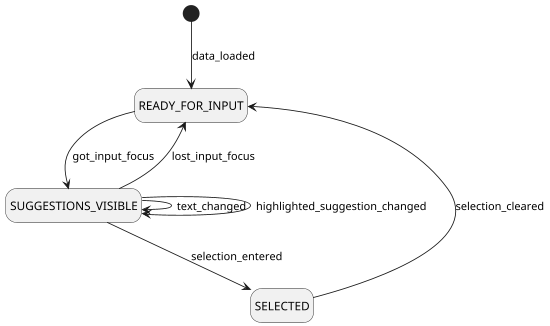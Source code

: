 @startuml typeahead-fsm-state-diagram
scale 550 width
hide empty description

[*] --> READY_FOR_INPUT: data_loaded
READY_FOR_INPUT --> SUGGESTIONS_VISIBLE: got_input_focus
SUGGESTIONS_VISIBLE --> READY_FOR_INPUT: lost_input_focus
SUGGESTIONS_VISIBLE --> SUGGESTIONS_VISIBLE: text_changed
SUGGESTIONS_VISIBLE --> SUGGESTIONS_VISIBLE: highlighted_suggestion_changed
SUGGESTIONS_VISIBLE --> SELECTED: selection_entered
SELECTED --> READY_FOR_INPUT: selection_cleared

@enduml